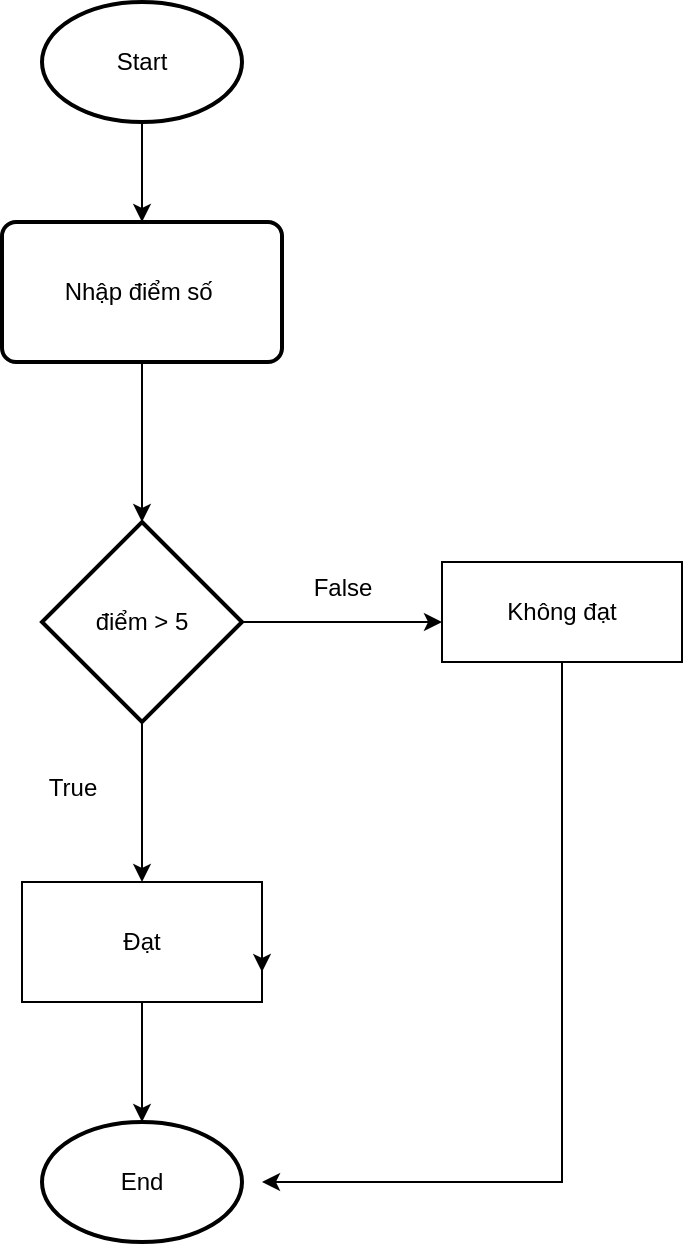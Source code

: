 <mxfile version="25.0.2">
  <diagram name="Trang-1" id="4Pcf6hCwCVVTJfM2nPOv">
    <mxGraphModel dx="1219" dy="769" grid="1" gridSize="10" guides="1" tooltips="1" connect="1" arrows="1" fold="1" page="1" pageScale="1" pageWidth="827" pageHeight="1169" math="0" shadow="0">
      <root>
        <mxCell id="0" />
        <mxCell id="1" parent="0" />
        <mxCell id="jlvIRc9qY2LXL2ywh0J3-2" style="edgeStyle=orthogonalEdgeStyle;rounded=0;orthogonalLoop=1;jettySize=auto;html=1;exitX=0.5;exitY=1;exitDx=0;exitDy=0;exitPerimeter=0;" edge="1" parent="1" source="jlvIRc9qY2LXL2ywh0J3-1">
          <mxGeometry relative="1" as="geometry">
            <mxPoint x="400" y="140" as="targetPoint" />
          </mxGeometry>
        </mxCell>
        <mxCell id="jlvIRc9qY2LXL2ywh0J3-1" value="Start" style="strokeWidth=2;html=1;shape=mxgraph.flowchart.start_1;whiteSpace=wrap;" vertex="1" parent="1">
          <mxGeometry x="350" y="30" width="100" height="60" as="geometry" />
        </mxCell>
        <mxCell id="jlvIRc9qY2LXL2ywh0J3-5" style="edgeStyle=orthogonalEdgeStyle;rounded=0;orthogonalLoop=1;jettySize=auto;html=1;exitX=0.5;exitY=1;exitDx=0;exitDy=0;" edge="1" parent="1" source="jlvIRc9qY2LXL2ywh0J3-3" target="jlvIRc9qY2LXL2ywh0J3-6">
          <mxGeometry relative="1" as="geometry">
            <mxPoint x="400" y="250" as="targetPoint" />
          </mxGeometry>
        </mxCell>
        <mxCell id="jlvIRc9qY2LXL2ywh0J3-3" value="Nhập điểm số&amp;nbsp;" style="rounded=1;whiteSpace=wrap;html=1;absoluteArcSize=1;arcSize=14;strokeWidth=2;" vertex="1" parent="1">
          <mxGeometry x="330" y="140" width="140" height="70" as="geometry" />
        </mxCell>
        <mxCell id="jlvIRc9qY2LXL2ywh0J3-8" style="edgeStyle=orthogonalEdgeStyle;rounded=0;orthogonalLoop=1;jettySize=auto;html=1;exitX=0.5;exitY=1;exitDx=0;exitDy=0;exitPerimeter=0;" edge="1" parent="1" source="jlvIRc9qY2LXL2ywh0J3-6">
          <mxGeometry relative="1" as="geometry">
            <mxPoint x="400" y="470" as="targetPoint" />
          </mxGeometry>
        </mxCell>
        <mxCell id="jlvIRc9qY2LXL2ywh0J3-9" style="edgeStyle=orthogonalEdgeStyle;rounded=0;orthogonalLoop=1;jettySize=auto;html=1;exitX=1;exitY=0.5;exitDx=0;exitDy=0;exitPerimeter=0;" edge="1" parent="1" source="jlvIRc9qY2LXL2ywh0J3-6">
          <mxGeometry relative="1" as="geometry">
            <mxPoint x="550" y="340" as="targetPoint" />
          </mxGeometry>
        </mxCell>
        <mxCell id="jlvIRc9qY2LXL2ywh0J3-6" value="điểm &amp;gt; 5" style="strokeWidth=2;html=1;shape=mxgraph.flowchart.decision;whiteSpace=wrap;" vertex="1" parent="1">
          <mxGeometry x="350" y="290" width="100" height="100" as="geometry" />
        </mxCell>
        <mxCell id="jlvIRc9qY2LXL2ywh0J3-10" value="False" style="text;html=1;align=center;verticalAlign=middle;resizable=0;points=[];autosize=1;strokeColor=none;fillColor=none;" vertex="1" parent="1">
          <mxGeometry x="475" y="308" width="50" height="30" as="geometry" />
        </mxCell>
        <mxCell id="jlvIRc9qY2LXL2ywh0J3-12" value="True" style="text;html=1;align=center;verticalAlign=middle;resizable=0;points=[];autosize=1;strokeColor=none;fillColor=none;" vertex="1" parent="1">
          <mxGeometry x="340" y="408" width="50" height="30" as="geometry" />
        </mxCell>
        <mxCell id="jlvIRc9qY2LXL2ywh0J3-16" style="edgeStyle=orthogonalEdgeStyle;rounded=0;orthogonalLoop=1;jettySize=auto;html=1;exitX=0.5;exitY=1;exitDx=0;exitDy=0;" edge="1" parent="1" source="jlvIRc9qY2LXL2ywh0J3-13">
          <mxGeometry relative="1" as="geometry">
            <mxPoint x="400" y="590" as="targetPoint" />
          </mxGeometry>
        </mxCell>
        <mxCell id="jlvIRc9qY2LXL2ywh0J3-13" value="Đạt" style="whiteSpace=wrap;html=1;" vertex="1" parent="1">
          <mxGeometry x="340" y="470" width="120" height="60" as="geometry" />
        </mxCell>
        <mxCell id="jlvIRc9qY2LXL2ywh0J3-20" style="edgeStyle=orthogonalEdgeStyle;rounded=0;orthogonalLoop=1;jettySize=auto;html=1;exitX=0.5;exitY=1;exitDx=0;exitDy=0;" edge="1" parent="1" source="jlvIRc9qY2LXL2ywh0J3-14">
          <mxGeometry relative="1" as="geometry">
            <mxPoint x="460" y="620" as="targetPoint" />
            <Array as="points">
              <mxPoint x="610" y="620" />
            </Array>
          </mxGeometry>
        </mxCell>
        <mxCell id="jlvIRc9qY2LXL2ywh0J3-14" value="Không đạt" style="whiteSpace=wrap;html=1;" vertex="1" parent="1">
          <mxGeometry x="550" y="310" width="120" height="50" as="geometry" />
        </mxCell>
        <mxCell id="jlvIRc9qY2LXL2ywh0J3-15" style="edgeStyle=orthogonalEdgeStyle;rounded=0;orthogonalLoop=1;jettySize=auto;html=1;exitX=1;exitY=0.5;exitDx=0;exitDy=0;entryX=1;entryY=0.75;entryDx=0;entryDy=0;" edge="1" parent="1" source="jlvIRc9qY2LXL2ywh0J3-13" target="jlvIRc9qY2LXL2ywh0J3-13">
          <mxGeometry relative="1" as="geometry" />
        </mxCell>
        <mxCell id="jlvIRc9qY2LXL2ywh0J3-18" value="End" style="strokeWidth=2;html=1;shape=mxgraph.flowchart.start_1;whiteSpace=wrap;" vertex="1" parent="1">
          <mxGeometry x="350" y="590" width="100" height="60" as="geometry" />
        </mxCell>
      </root>
    </mxGraphModel>
  </diagram>
</mxfile>
